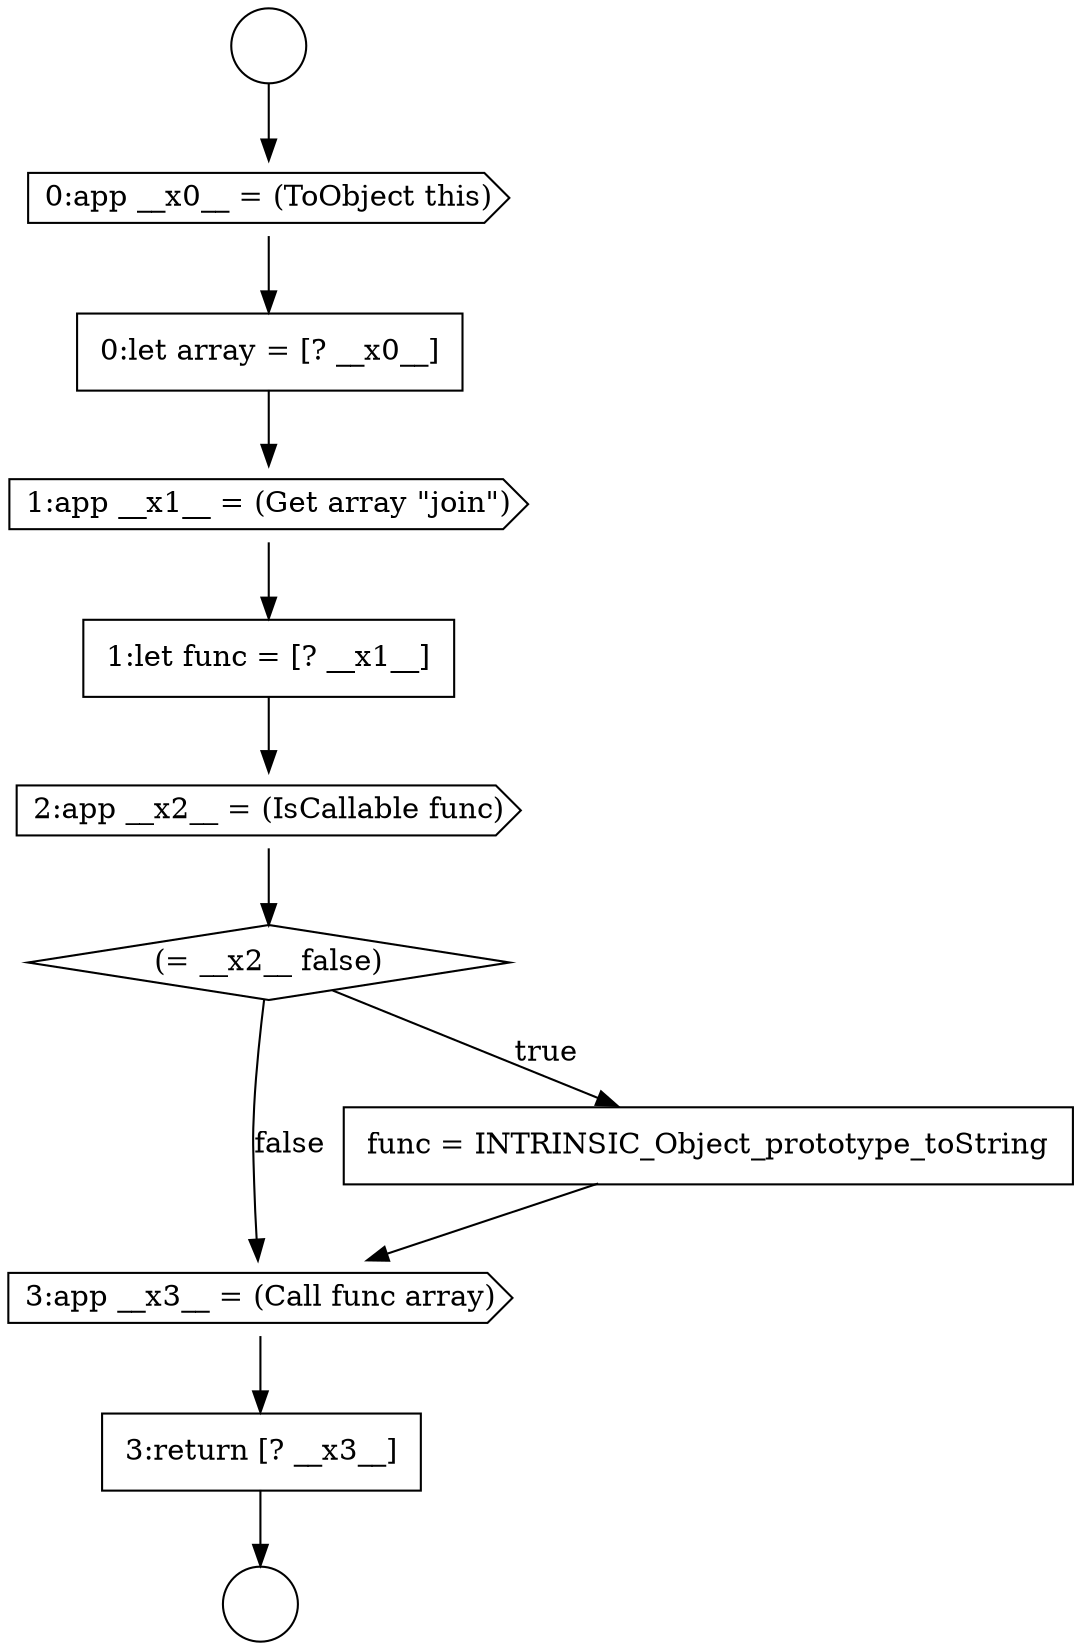 digraph {
  node16688 [shape=cds, label=<<font color="black">1:app __x1__ = (Get array &quot;join&quot;)</font>> color="black" fillcolor="white" style=filled]
  node16693 [shape=cds, label=<<font color="black">3:app __x3__ = (Call func array)</font>> color="black" fillcolor="white" style=filled]
  node16687 [shape=none, margin=0, label=<<font color="black">
    <table border="0" cellborder="1" cellspacing="0" cellpadding="10">
      <tr><td align="left">0:let array = [? __x0__]</td></tr>
    </table>
  </font>> color="black" fillcolor="white" style=filled]
  node16690 [shape=cds, label=<<font color="black">2:app __x2__ = (IsCallable func)</font>> color="black" fillcolor="white" style=filled]
  node16694 [shape=none, margin=0, label=<<font color="black">
    <table border="0" cellborder="1" cellspacing="0" cellpadding="10">
      <tr><td align="left">3:return [? __x3__]</td></tr>
    </table>
  </font>> color="black" fillcolor="white" style=filled]
  node16691 [shape=diamond, label=<<font color="black">(= __x2__ false)</font>> color="black" fillcolor="white" style=filled]
  node16686 [shape=cds, label=<<font color="black">0:app __x0__ = (ToObject this)</font>> color="black" fillcolor="white" style=filled]
  node16692 [shape=none, margin=0, label=<<font color="black">
    <table border="0" cellborder="1" cellspacing="0" cellpadding="10">
      <tr><td align="left">func = INTRINSIC_Object_prototype_toString</td></tr>
    </table>
  </font>> color="black" fillcolor="white" style=filled]
  node16685 [shape=circle label=" " color="black" fillcolor="white" style=filled]
  node16684 [shape=circle label=" " color="black" fillcolor="white" style=filled]
  node16689 [shape=none, margin=0, label=<<font color="black">
    <table border="0" cellborder="1" cellspacing="0" cellpadding="10">
      <tr><td align="left">1:let func = [? __x1__]</td></tr>
    </table>
  </font>> color="black" fillcolor="white" style=filled]
  node16692 -> node16693 [ color="black"]
  node16684 -> node16686 [ color="black"]
  node16686 -> node16687 [ color="black"]
  node16690 -> node16691 [ color="black"]
  node16691 -> node16692 [label=<<font color="black">true</font>> color="black"]
  node16691 -> node16693 [label=<<font color="black">false</font>> color="black"]
  node16687 -> node16688 [ color="black"]
  node16693 -> node16694 [ color="black"]
  node16689 -> node16690 [ color="black"]
  node16688 -> node16689 [ color="black"]
  node16694 -> node16685 [ color="black"]
}
